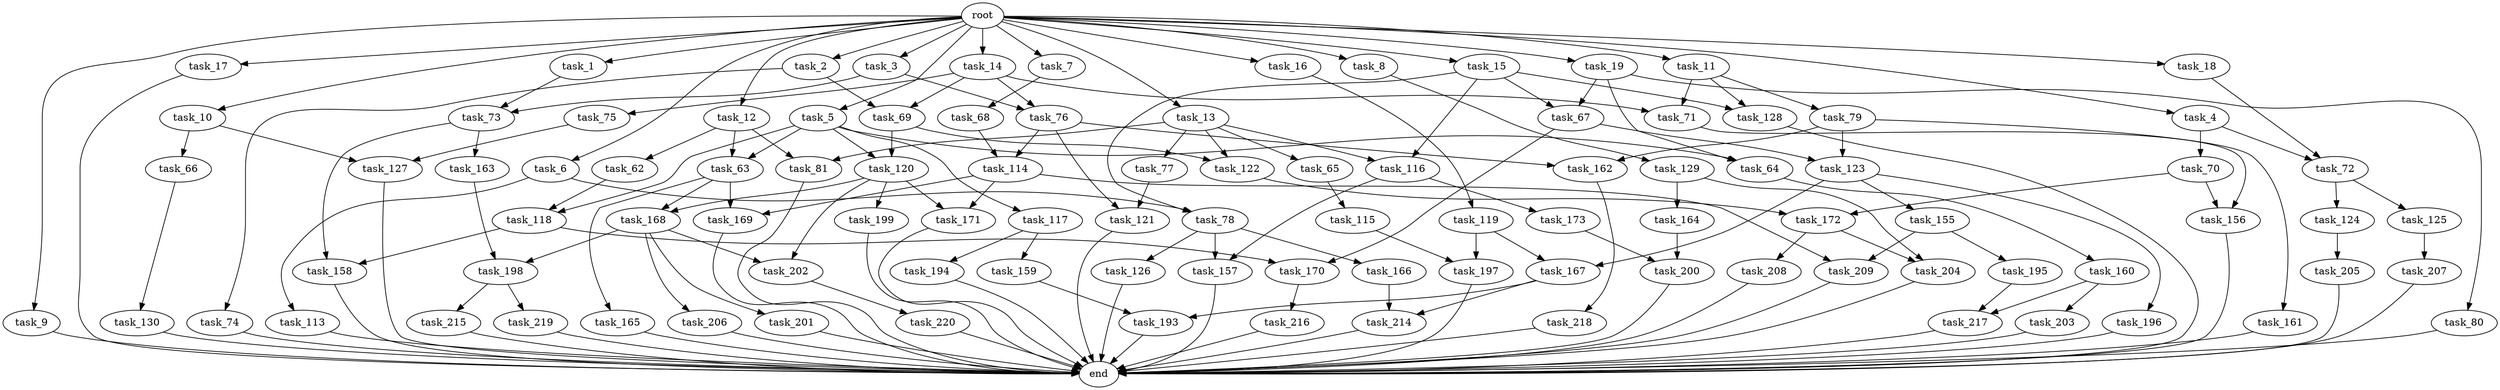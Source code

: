 digraph G {
  root [size="0.000000"];
  task_1 [size="2.048000"];
  task_2 [size="2.048000"];
  task_3 [size="2.048000"];
  task_4 [size="2.048000"];
  task_5 [size="2.048000"];
  task_6 [size="2.048000"];
  task_7 [size="2.048000"];
  task_8 [size="2.048000"];
  task_9 [size="2.048000"];
  task_10 [size="2.048000"];
  task_11 [size="2.048000"];
  task_12 [size="2.048000"];
  task_13 [size="2.048000"];
  task_14 [size="2.048000"];
  task_15 [size="2.048000"];
  task_16 [size="2.048000"];
  task_17 [size="2.048000"];
  task_18 [size="2.048000"];
  task_19 [size="2.048000"];
  task_62 [size="1099511627.776000"];
  task_63 [size="1717986918.400000"];
  task_64 [size="773094113.280000"];
  task_65 [size="429496729.600000"];
  task_66 [size="1717986918.400000"];
  task_67 [size="1254130450.432000"];
  task_68 [size="154618822.656000"];
  task_69 [size="773094113.280000"];
  task_70 [size="68719476.736000"];
  task_71 [size="1254130450.432000"];
  task_72 [size="910533066.752000"];
  task_73 [size="1116691496.960000"];
  task_74 [size="618475290.624000"];
  task_75 [size="154618822.656000"];
  task_76 [size="429496729.600000"];
  task_77 [size="429496729.600000"];
  task_78 [size="1374389534.720000"];
  task_79 [size="1099511627.776000"];
  task_80 [size="154618822.656000"];
  task_81 [size="1529008357.376000"];
  task_113 [size="274877906.944000"];
  task_114 [size="1992864825.344000"];
  task_115 [size="1391569403.904000"];
  task_116 [size="1529008357.376000"];
  task_117 [size="618475290.624000"];
  task_118 [size="1717986918.400000"];
  task_119 [size="618475290.624000"];
  task_120 [size="2336462209.024000"];
  task_121 [size="343597383.680000"];
  task_122 [size="2147483648.000000"];
  task_123 [size="893353197.568000"];
  task_124 [size="154618822.656000"];
  task_125 [size="154618822.656000"];
  task_126 [size="841813590.016000"];
  task_127 [size="3109556322.304000"];
  task_128 [size="2199023255.552000"];
  task_129 [size="618475290.624000"];
  task_130 [size="1099511627.776000"];
  task_155 [size="1717986918.400000"];
  task_156 [size="1271310319.616000"];
  task_157 [size="1271310319.616000"];
  task_158 [size="2491081031.680000"];
  task_159 [size="841813590.016000"];
  task_160 [size="154618822.656000"];
  task_161 [size="618475290.624000"];
  task_162 [size="893353197.568000"];
  task_163 [size="1391569403.904000"];
  task_164 [size="154618822.656000"];
  task_165 [size="1391569403.904000"];
  task_166 [size="841813590.016000"];
  task_167 [size="3435973836.800000"];
  task_168 [size="2010044694.528000"];
  task_169 [size="1821066133.504000"];
  task_170 [size="1374389534.720000"];
  task_171 [size="1047972020.224000"];
  task_172 [size="2233382993.920000"];
  task_173 [size="429496729.600000"];
  task_193 [size="2233382993.920000"];
  task_194 [size="841813590.016000"];
  task_195 [size="274877906.944000"];
  task_196 [size="1717986918.400000"];
  task_197 [size="1786706395.136000"];
  task_198 [size="1546188226.560000"];
  task_199 [size="618475290.624000"];
  task_200 [size="2233382993.920000"];
  task_201 [size="1391569403.904000"];
  task_202 [size="2010044694.528000"];
  task_203 [size="154618822.656000"];
  task_204 [size="584115552.256000"];
  task_205 [size="1391569403.904000"];
  task_206 [size="1391569403.904000"];
  task_207 [size="1099511627.776000"];
  task_208 [size="429496729.600000"];
  task_209 [size="704374636.544000"];
  task_214 [size="2559800508.416000"];
  task_215 [size="154618822.656000"];
  task_216 [size="841813590.016000"];
  task_217 [size="773094113.280000"];
  task_218 [size="154618822.656000"];
  task_219 [size="154618822.656000"];
  task_220 [size="841813590.016000"];
  end [size="0.000000"];

  root -> task_1 [size="1.000000"];
  root -> task_2 [size="1.000000"];
  root -> task_3 [size="1.000000"];
  root -> task_4 [size="1.000000"];
  root -> task_5 [size="1.000000"];
  root -> task_6 [size="1.000000"];
  root -> task_7 [size="1.000000"];
  root -> task_8 [size="1.000000"];
  root -> task_9 [size="1.000000"];
  root -> task_10 [size="1.000000"];
  root -> task_11 [size="1.000000"];
  root -> task_12 [size="1.000000"];
  root -> task_13 [size="1.000000"];
  root -> task_14 [size="1.000000"];
  root -> task_15 [size="1.000000"];
  root -> task_16 [size="1.000000"];
  root -> task_17 [size="1.000000"];
  root -> task_18 [size="1.000000"];
  root -> task_19 [size="1.000000"];
  task_1 -> task_73 [size="411041792.000000"];
  task_2 -> task_69 [size="301989888.000000"];
  task_2 -> task_74 [size="301989888.000000"];
  task_3 -> task_73 [size="134217728.000000"];
  task_3 -> task_76 [size="134217728.000000"];
  task_4 -> task_70 [size="33554432.000000"];
  task_4 -> task_72 [size="33554432.000000"];
  task_5 -> task_63 [size="301989888.000000"];
  task_5 -> task_64 [size="301989888.000000"];
  task_5 -> task_117 [size="301989888.000000"];
  task_5 -> task_118 [size="301989888.000000"];
  task_5 -> task_120 [size="301989888.000000"];
  task_6 -> task_78 [size="134217728.000000"];
  task_6 -> task_113 [size="134217728.000000"];
  task_7 -> task_68 [size="75497472.000000"];
  task_8 -> task_129 [size="301989888.000000"];
  task_9 -> end [size="1.000000"];
  task_10 -> task_66 [size="838860800.000000"];
  task_10 -> task_127 [size="838860800.000000"];
  task_11 -> task_71 [size="536870912.000000"];
  task_11 -> task_79 [size="536870912.000000"];
  task_11 -> task_128 [size="536870912.000000"];
  task_12 -> task_62 [size="536870912.000000"];
  task_12 -> task_63 [size="536870912.000000"];
  task_12 -> task_81 [size="536870912.000000"];
  task_13 -> task_65 [size="209715200.000000"];
  task_13 -> task_77 [size="209715200.000000"];
  task_13 -> task_81 [size="209715200.000000"];
  task_13 -> task_116 [size="209715200.000000"];
  task_13 -> task_122 [size="209715200.000000"];
  task_14 -> task_69 [size="75497472.000000"];
  task_14 -> task_71 [size="75497472.000000"];
  task_14 -> task_75 [size="75497472.000000"];
  task_14 -> task_76 [size="75497472.000000"];
  task_15 -> task_67 [size="536870912.000000"];
  task_15 -> task_78 [size="536870912.000000"];
  task_15 -> task_116 [size="536870912.000000"];
  task_15 -> task_128 [size="536870912.000000"];
  task_16 -> task_119 [size="301989888.000000"];
  task_17 -> end [size="1.000000"];
  task_18 -> task_72 [size="411041792.000000"];
  task_19 -> task_64 [size="75497472.000000"];
  task_19 -> task_67 [size="75497472.000000"];
  task_19 -> task_80 [size="75497472.000000"];
  task_62 -> task_118 [size="536870912.000000"];
  task_63 -> task_165 [size="679477248.000000"];
  task_63 -> task_168 [size="679477248.000000"];
  task_63 -> task_169 [size="679477248.000000"];
  task_64 -> task_160 [size="75497472.000000"];
  task_65 -> task_115 [size="679477248.000000"];
  task_66 -> task_130 [size="536870912.000000"];
  task_67 -> task_123 [size="134217728.000000"];
  task_67 -> task_170 [size="134217728.000000"];
  task_68 -> task_114 [size="838860800.000000"];
  task_69 -> task_120 [size="838860800.000000"];
  task_69 -> task_122 [size="838860800.000000"];
  task_70 -> task_156 [size="411041792.000000"];
  task_70 -> task_172 [size="411041792.000000"];
  task_71 -> task_156 [size="209715200.000000"];
  task_72 -> task_124 [size="75497472.000000"];
  task_72 -> task_125 [size="75497472.000000"];
  task_73 -> task_158 [size="679477248.000000"];
  task_73 -> task_163 [size="679477248.000000"];
  task_74 -> end [size="1.000000"];
  task_75 -> task_127 [size="679477248.000000"];
  task_76 -> task_114 [size="134217728.000000"];
  task_76 -> task_121 [size="134217728.000000"];
  task_76 -> task_162 [size="134217728.000000"];
  task_77 -> task_121 [size="33554432.000000"];
  task_78 -> task_126 [size="411041792.000000"];
  task_78 -> task_157 [size="411041792.000000"];
  task_78 -> task_166 [size="411041792.000000"];
  task_79 -> task_123 [size="301989888.000000"];
  task_79 -> task_161 [size="301989888.000000"];
  task_79 -> task_162 [size="301989888.000000"];
  task_80 -> end [size="1.000000"];
  task_81 -> end [size="1.000000"];
  task_113 -> end [size="1.000000"];
  task_114 -> task_169 [size="209715200.000000"];
  task_114 -> task_171 [size="209715200.000000"];
  task_114 -> task_209 [size="209715200.000000"];
  task_115 -> task_197 [size="33554432.000000"];
  task_116 -> task_157 [size="209715200.000000"];
  task_116 -> task_173 [size="209715200.000000"];
  task_117 -> task_159 [size="411041792.000000"];
  task_117 -> task_194 [size="411041792.000000"];
  task_118 -> task_158 [size="536870912.000000"];
  task_118 -> task_170 [size="536870912.000000"];
  task_119 -> task_167 [size="838860800.000000"];
  task_119 -> task_197 [size="838860800.000000"];
  task_120 -> task_168 [size="301989888.000000"];
  task_120 -> task_171 [size="301989888.000000"];
  task_120 -> task_199 [size="301989888.000000"];
  task_120 -> task_202 [size="301989888.000000"];
  task_121 -> end [size="1.000000"];
  task_122 -> task_172 [size="679477248.000000"];
  task_123 -> task_155 [size="838860800.000000"];
  task_123 -> task_167 [size="838860800.000000"];
  task_123 -> task_196 [size="838860800.000000"];
  task_124 -> task_205 [size="679477248.000000"];
  task_125 -> task_207 [size="536870912.000000"];
  task_126 -> end [size="1.000000"];
  task_127 -> end [size="1.000000"];
  task_128 -> end [size="1.000000"];
  task_129 -> task_164 [size="75497472.000000"];
  task_129 -> task_204 [size="75497472.000000"];
  task_130 -> end [size="1.000000"];
  task_155 -> task_195 [size="134217728.000000"];
  task_155 -> task_209 [size="134217728.000000"];
  task_156 -> end [size="1.000000"];
  task_157 -> end [size="1.000000"];
  task_158 -> end [size="1.000000"];
  task_159 -> task_193 [size="679477248.000000"];
  task_160 -> task_203 [size="75497472.000000"];
  task_160 -> task_217 [size="75497472.000000"];
  task_161 -> end [size="1.000000"];
  task_162 -> task_218 [size="75497472.000000"];
  task_163 -> task_198 [size="75497472.000000"];
  task_164 -> task_200 [size="679477248.000000"];
  task_165 -> end [size="1.000000"];
  task_166 -> task_214 [size="838860800.000000"];
  task_167 -> task_193 [size="411041792.000000"];
  task_167 -> task_214 [size="411041792.000000"];
  task_168 -> task_198 [size="679477248.000000"];
  task_168 -> task_201 [size="679477248.000000"];
  task_168 -> task_202 [size="679477248.000000"];
  task_168 -> task_206 [size="679477248.000000"];
  task_169 -> end [size="1.000000"];
  task_170 -> task_216 [size="411041792.000000"];
  task_171 -> end [size="1.000000"];
  task_172 -> task_204 [size="209715200.000000"];
  task_172 -> task_208 [size="209715200.000000"];
  task_173 -> task_200 [size="411041792.000000"];
  task_193 -> end [size="1.000000"];
  task_194 -> end [size="1.000000"];
  task_195 -> task_217 [size="301989888.000000"];
  task_196 -> end [size="1.000000"];
  task_197 -> end [size="1.000000"];
  task_198 -> task_215 [size="75497472.000000"];
  task_198 -> task_219 [size="75497472.000000"];
  task_199 -> end [size="1.000000"];
  task_200 -> end [size="1.000000"];
  task_201 -> end [size="1.000000"];
  task_202 -> task_220 [size="411041792.000000"];
  task_203 -> end [size="1.000000"];
  task_204 -> end [size="1.000000"];
  task_205 -> end [size="1.000000"];
  task_206 -> end [size="1.000000"];
  task_207 -> end [size="1.000000"];
  task_208 -> end [size="1.000000"];
  task_209 -> end [size="1.000000"];
  task_214 -> end [size="1.000000"];
  task_215 -> end [size="1.000000"];
  task_216 -> end [size="1.000000"];
  task_217 -> end [size="1.000000"];
  task_218 -> end [size="1.000000"];
  task_219 -> end [size="1.000000"];
  task_220 -> end [size="1.000000"];
}
